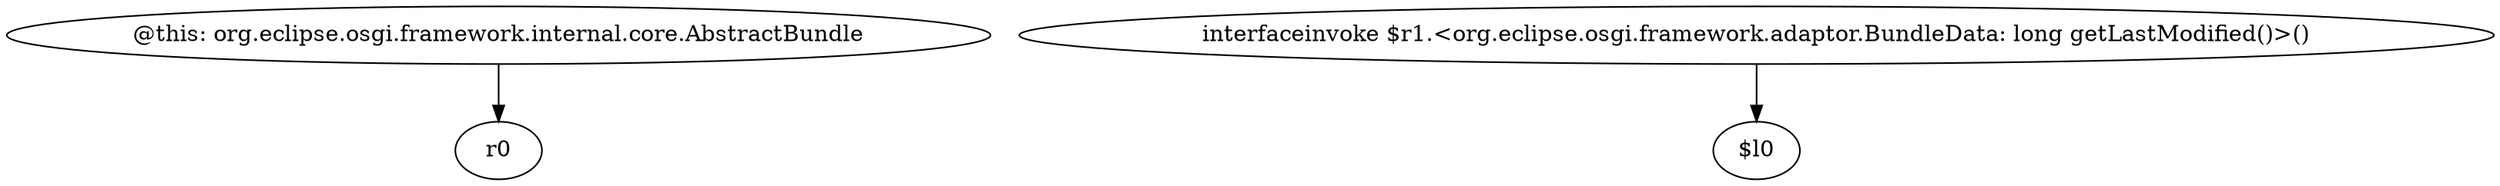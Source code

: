 digraph g {
0[label="@this: org.eclipse.osgi.framework.internal.core.AbstractBundle"]
1[label="r0"]
0->1[label=""]
2[label="interfaceinvoke $r1.<org.eclipse.osgi.framework.adaptor.BundleData: long getLastModified()>()"]
3[label="$l0"]
2->3[label=""]
}